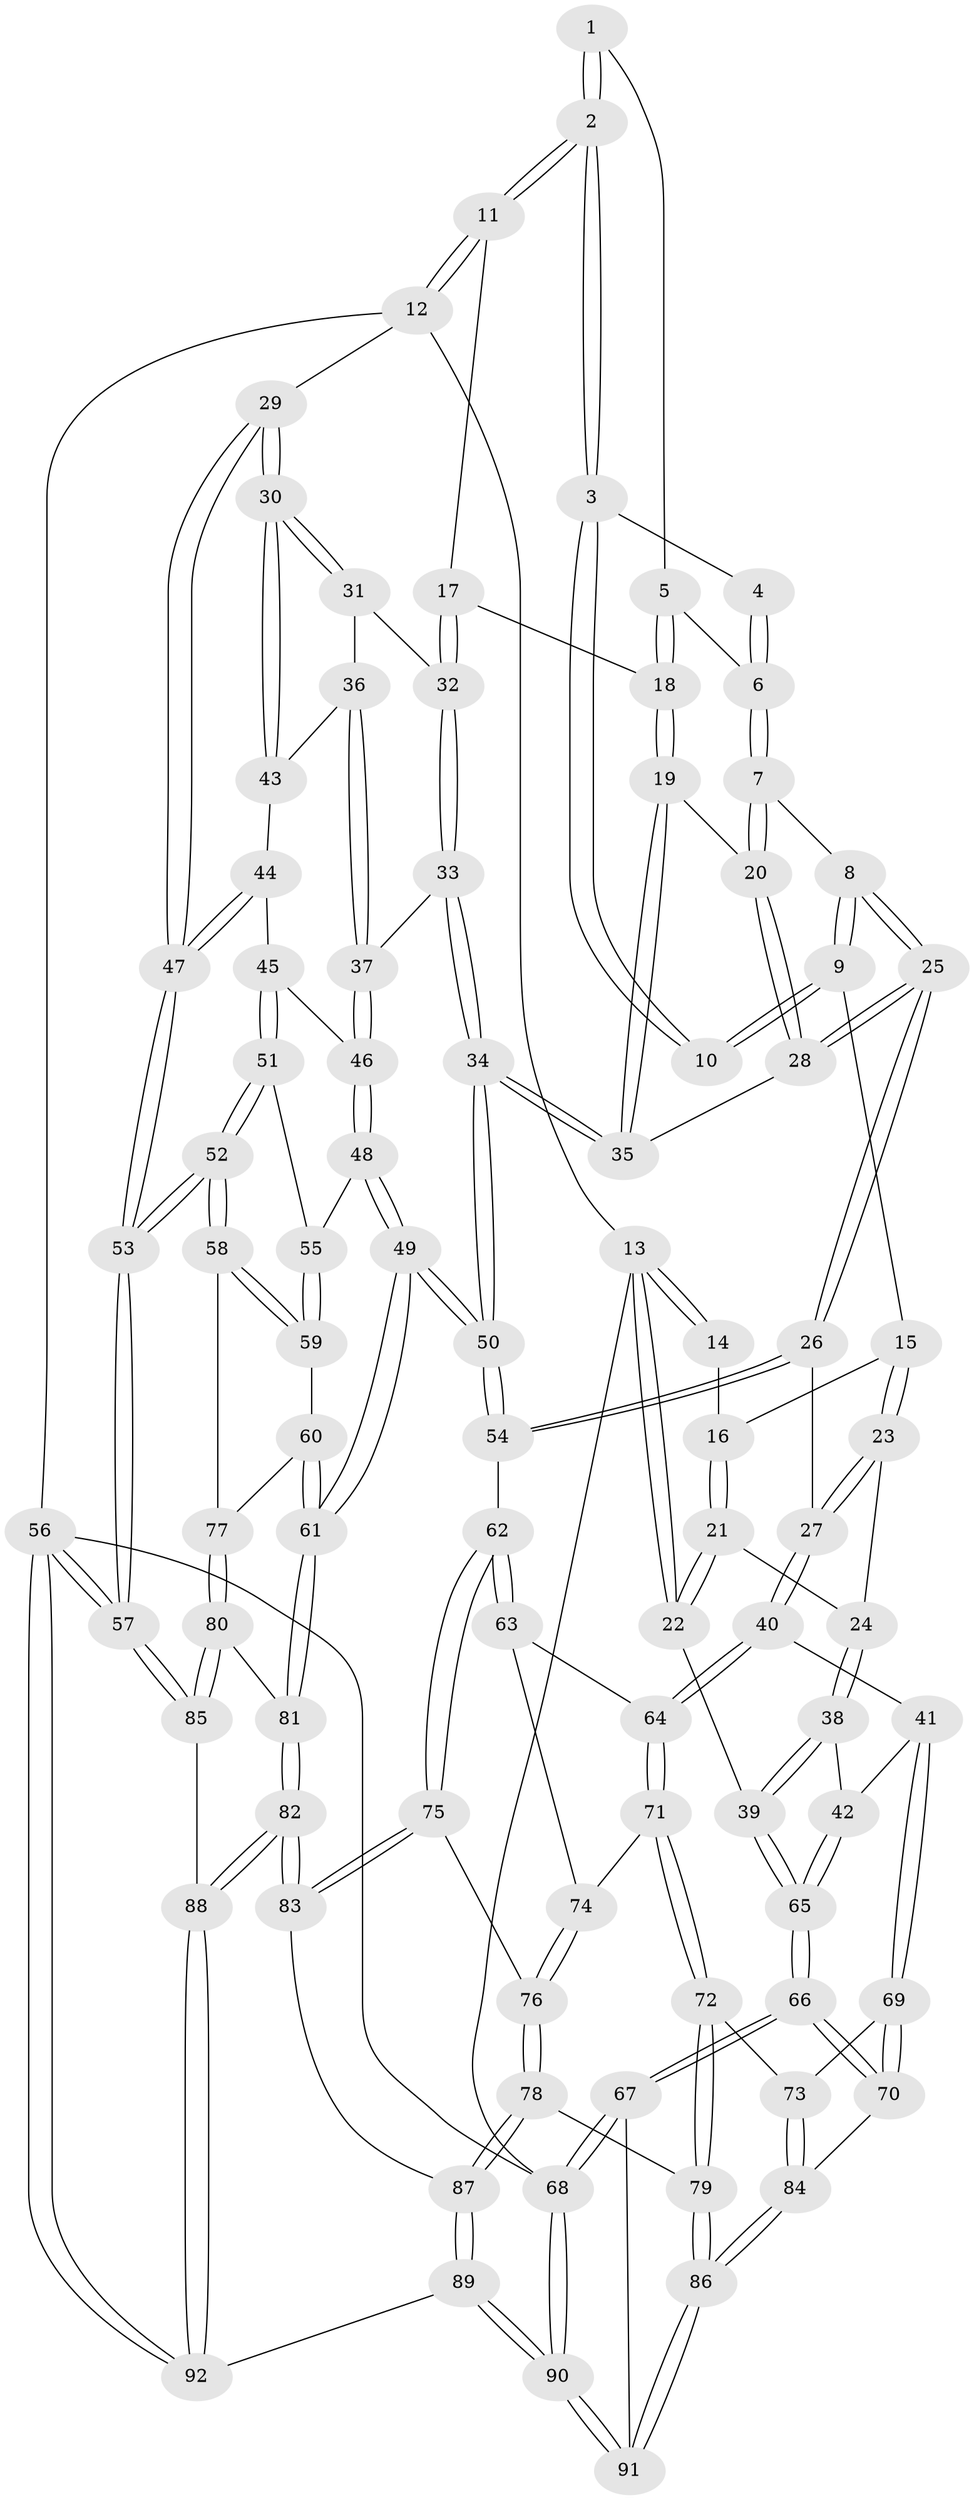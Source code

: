 // Generated by graph-tools (version 1.1) at 2025/38/03/09/25 02:38:29]
// undirected, 92 vertices, 227 edges
graph export_dot {
graph [start="1"]
  node [color=gray90,style=filled];
  1 [pos="+0.6276590845625696+0.09410101219000551"];
  2 [pos="+0.9639344655374266+0"];
  3 [pos="+0.4195975010783785+0"];
  4 [pos="+0.5353393252729276+0.04096965995288317"];
  5 [pos="+0.6082621612394747+0.15123278999911985"];
  6 [pos="+0.5802708823852736+0.15365215938631546"];
  7 [pos="+0.5352955678119413+0.19345581153716193"];
  8 [pos="+0.35519713119389607+0.09077234812566927"];
  9 [pos="+0.341236964734871+0.04520658560455021"];
  10 [pos="+0.3719418532837882+0"];
  11 [pos="+0.995675618141997+0"];
  12 [pos="+1+0"];
  13 [pos="+0+0"];
  14 [pos="+0+0"];
  15 [pos="+0.25257226464916493+0.09652015507815416"];
  16 [pos="+0.12614624673322106+0.14624319302356067"];
  17 [pos="+0.7518466629940201+0.18116524358731162"];
  18 [pos="+0.7100928605477106+0.19834569699955643"];
  19 [pos="+0.6367697319710863+0.3017981994269662"];
  20 [pos="+0.5357851198990863+0.19980479776346374"];
  21 [pos="+0.0803825539504564+0.1924758299110204"];
  22 [pos="+0+0.02487058427771397"];
  23 [pos="+0.18105800254922808+0.29677327455443997"];
  24 [pos="+0.10397858042136332+0.248317957314655"];
  25 [pos="+0.33902889872267244+0.40599657021486557"];
  26 [pos="+0.3286016354046321+0.4190882199494112"];
  27 [pos="+0.3199903589921368+0.42280805144230516"];
  28 [pos="+0.43010194375887884+0.37384910326215515"];
  29 [pos="+1+0.10974324693173287"];
  30 [pos="+1+0.15365248456505515"];
  31 [pos="+0.897082284128261+0.28037180181973476"];
  32 [pos="+0.7970840256233203+0.26299232455098376"];
  33 [pos="+0.7740726220732579+0.4027920850980954"];
  34 [pos="+0.6895518062437325+0.43362830103446687"];
  35 [pos="+0.6265475286889444+0.3671188831395446"];
  36 [pos="+0.851329304227897+0.40433029226040496"];
  37 [pos="+0.8218859654337553+0.4128049248084736"];
  38 [pos="+0.02091359534341581+0.35813523722035573"];
  39 [pos="+0+0.41891738761759767"];
  40 [pos="+0.25892332758324127+0.491214754271253"];
  41 [pos="+0.23623514180404334+0.49672141532269426"];
  42 [pos="+0.2001993863074039+0.489478489453592"];
  43 [pos="+0.8635294187534902+0.4057984711678789"];
  44 [pos="+0.9457059078352773+0.44410576567815074"];
  45 [pos="+0.9465796313972352+0.4755634806597846"];
  46 [pos="+0.8512551298785868+0.49598529980761374"];
  47 [pos="+1+0.22783888481843562"];
  48 [pos="+0.8593582765733698+0.5467446912568272"];
  49 [pos="+0.6739149032054471+0.6589520216106918"];
  50 [pos="+0.6560515965953697+0.6430403390173288"];
  51 [pos="+0.9507661560131142+0.4983400048463898"];
  52 [pos="+1+0.7314929474531514"];
  53 [pos="+1+0.7392814124500379"];
  54 [pos="+0.5884616138725322+0.6403262281853508"];
  55 [pos="+0.8759841273407218+0.5507415409689462"];
  56 [pos="+1+1"];
  57 [pos="+1+0.9795856688474498"];
  58 [pos="+1+0.6764915517799577"];
  59 [pos="+0.9136405598810936+0.5929023618153624"];
  60 [pos="+0.7939033707545387+0.6644589933523587"];
  61 [pos="+0.6786723302209987+0.6668135523736298"];
  62 [pos="+0.5497419635862969+0.6683869156604445"];
  63 [pos="+0.4435982050945446+0.6875134415542312"];
  64 [pos="+0.26642256747148535+0.5246006850786403"];
  65 [pos="+0+0.5318017577362086"];
  66 [pos="+0+0.7652180393736908"];
  67 [pos="+0+0.9883633177009428"];
  68 [pos="+0+1"];
  69 [pos="+0.05983447298178809+0.6966357839306913"];
  70 [pos="+0+0.7613076035248648"];
  71 [pos="+0.2824835467934272+0.6614051334967137"];
  72 [pos="+0.2629104325330294+0.7645193008783905"];
  73 [pos="+0.17271662140925956+0.7500823158916005"];
  74 [pos="+0.4143438901583043+0.7031181550906922"];
  75 [pos="+0.481651148166356+0.7882795321724902"];
  76 [pos="+0.3682130979466667+0.8145207021755828"];
  77 [pos="+0.9926065191809217+0.6778866656805983"];
  78 [pos="+0.3160669466922714+0.851581113532894"];
  79 [pos="+0.29929891238102346+0.846984607845211"];
  80 [pos="+0.7625351311632164+0.7811602371312273"];
  81 [pos="+0.7032463559533063+0.7538575210582674"];
  82 [pos="+0.6253611497856627+0.9487703565762848"];
  83 [pos="+0.5321284067854877+0.9068181582956811"];
  84 [pos="+0.11055897367405905+0.8693841231612961"];
  85 [pos="+0.914726700131305+0.8749985722680108"];
  86 [pos="+0.18991277147926483+0.9304177327679118"];
  87 [pos="+0.37463294998370367+0.9166288227329658"];
  88 [pos="+0.644944729165094+1"];
  89 [pos="+0.3969139161285559+1"];
  90 [pos="+0.153829262660955+1"];
  91 [pos="+0.18669819219488917+0.9428049683023201"];
  92 [pos="+0.6457167040025334+1"];
  1 -- 2;
  1 -- 2;
  1 -- 5;
  2 -- 3;
  2 -- 3;
  2 -- 11;
  2 -- 11;
  3 -- 4;
  3 -- 10;
  3 -- 10;
  4 -- 6;
  4 -- 6;
  5 -- 6;
  5 -- 18;
  5 -- 18;
  6 -- 7;
  6 -- 7;
  7 -- 8;
  7 -- 20;
  7 -- 20;
  8 -- 9;
  8 -- 9;
  8 -- 25;
  8 -- 25;
  9 -- 10;
  9 -- 10;
  9 -- 15;
  11 -- 12;
  11 -- 12;
  11 -- 17;
  12 -- 13;
  12 -- 29;
  12 -- 56;
  13 -- 14;
  13 -- 14;
  13 -- 22;
  13 -- 22;
  13 -- 68;
  14 -- 16;
  15 -- 16;
  15 -- 23;
  15 -- 23;
  16 -- 21;
  16 -- 21;
  17 -- 18;
  17 -- 32;
  17 -- 32;
  18 -- 19;
  18 -- 19;
  19 -- 20;
  19 -- 35;
  19 -- 35;
  20 -- 28;
  20 -- 28;
  21 -- 22;
  21 -- 22;
  21 -- 24;
  22 -- 39;
  23 -- 24;
  23 -- 27;
  23 -- 27;
  24 -- 38;
  24 -- 38;
  25 -- 26;
  25 -- 26;
  25 -- 28;
  25 -- 28;
  26 -- 27;
  26 -- 54;
  26 -- 54;
  27 -- 40;
  27 -- 40;
  28 -- 35;
  29 -- 30;
  29 -- 30;
  29 -- 47;
  29 -- 47;
  30 -- 31;
  30 -- 31;
  30 -- 43;
  30 -- 43;
  31 -- 32;
  31 -- 36;
  32 -- 33;
  32 -- 33;
  33 -- 34;
  33 -- 34;
  33 -- 37;
  34 -- 35;
  34 -- 35;
  34 -- 50;
  34 -- 50;
  36 -- 37;
  36 -- 37;
  36 -- 43;
  37 -- 46;
  37 -- 46;
  38 -- 39;
  38 -- 39;
  38 -- 42;
  39 -- 65;
  39 -- 65;
  40 -- 41;
  40 -- 64;
  40 -- 64;
  41 -- 42;
  41 -- 69;
  41 -- 69;
  42 -- 65;
  42 -- 65;
  43 -- 44;
  44 -- 45;
  44 -- 47;
  44 -- 47;
  45 -- 46;
  45 -- 51;
  45 -- 51;
  46 -- 48;
  46 -- 48;
  47 -- 53;
  47 -- 53;
  48 -- 49;
  48 -- 49;
  48 -- 55;
  49 -- 50;
  49 -- 50;
  49 -- 61;
  49 -- 61;
  50 -- 54;
  50 -- 54;
  51 -- 52;
  51 -- 52;
  51 -- 55;
  52 -- 53;
  52 -- 53;
  52 -- 58;
  52 -- 58;
  53 -- 57;
  53 -- 57;
  54 -- 62;
  55 -- 59;
  55 -- 59;
  56 -- 57;
  56 -- 57;
  56 -- 92;
  56 -- 92;
  56 -- 68;
  57 -- 85;
  57 -- 85;
  58 -- 59;
  58 -- 59;
  58 -- 77;
  59 -- 60;
  60 -- 61;
  60 -- 61;
  60 -- 77;
  61 -- 81;
  61 -- 81;
  62 -- 63;
  62 -- 63;
  62 -- 75;
  62 -- 75;
  63 -- 64;
  63 -- 74;
  64 -- 71;
  64 -- 71;
  65 -- 66;
  65 -- 66;
  66 -- 67;
  66 -- 67;
  66 -- 70;
  66 -- 70;
  67 -- 68;
  67 -- 68;
  67 -- 91;
  68 -- 90;
  68 -- 90;
  69 -- 70;
  69 -- 70;
  69 -- 73;
  70 -- 84;
  71 -- 72;
  71 -- 72;
  71 -- 74;
  72 -- 73;
  72 -- 79;
  72 -- 79;
  73 -- 84;
  73 -- 84;
  74 -- 76;
  74 -- 76;
  75 -- 76;
  75 -- 83;
  75 -- 83;
  76 -- 78;
  76 -- 78;
  77 -- 80;
  77 -- 80;
  78 -- 79;
  78 -- 87;
  78 -- 87;
  79 -- 86;
  79 -- 86;
  80 -- 81;
  80 -- 85;
  80 -- 85;
  81 -- 82;
  81 -- 82;
  82 -- 83;
  82 -- 83;
  82 -- 88;
  82 -- 88;
  83 -- 87;
  84 -- 86;
  84 -- 86;
  85 -- 88;
  86 -- 91;
  86 -- 91;
  87 -- 89;
  87 -- 89;
  88 -- 92;
  88 -- 92;
  89 -- 90;
  89 -- 90;
  89 -- 92;
  90 -- 91;
  90 -- 91;
}
